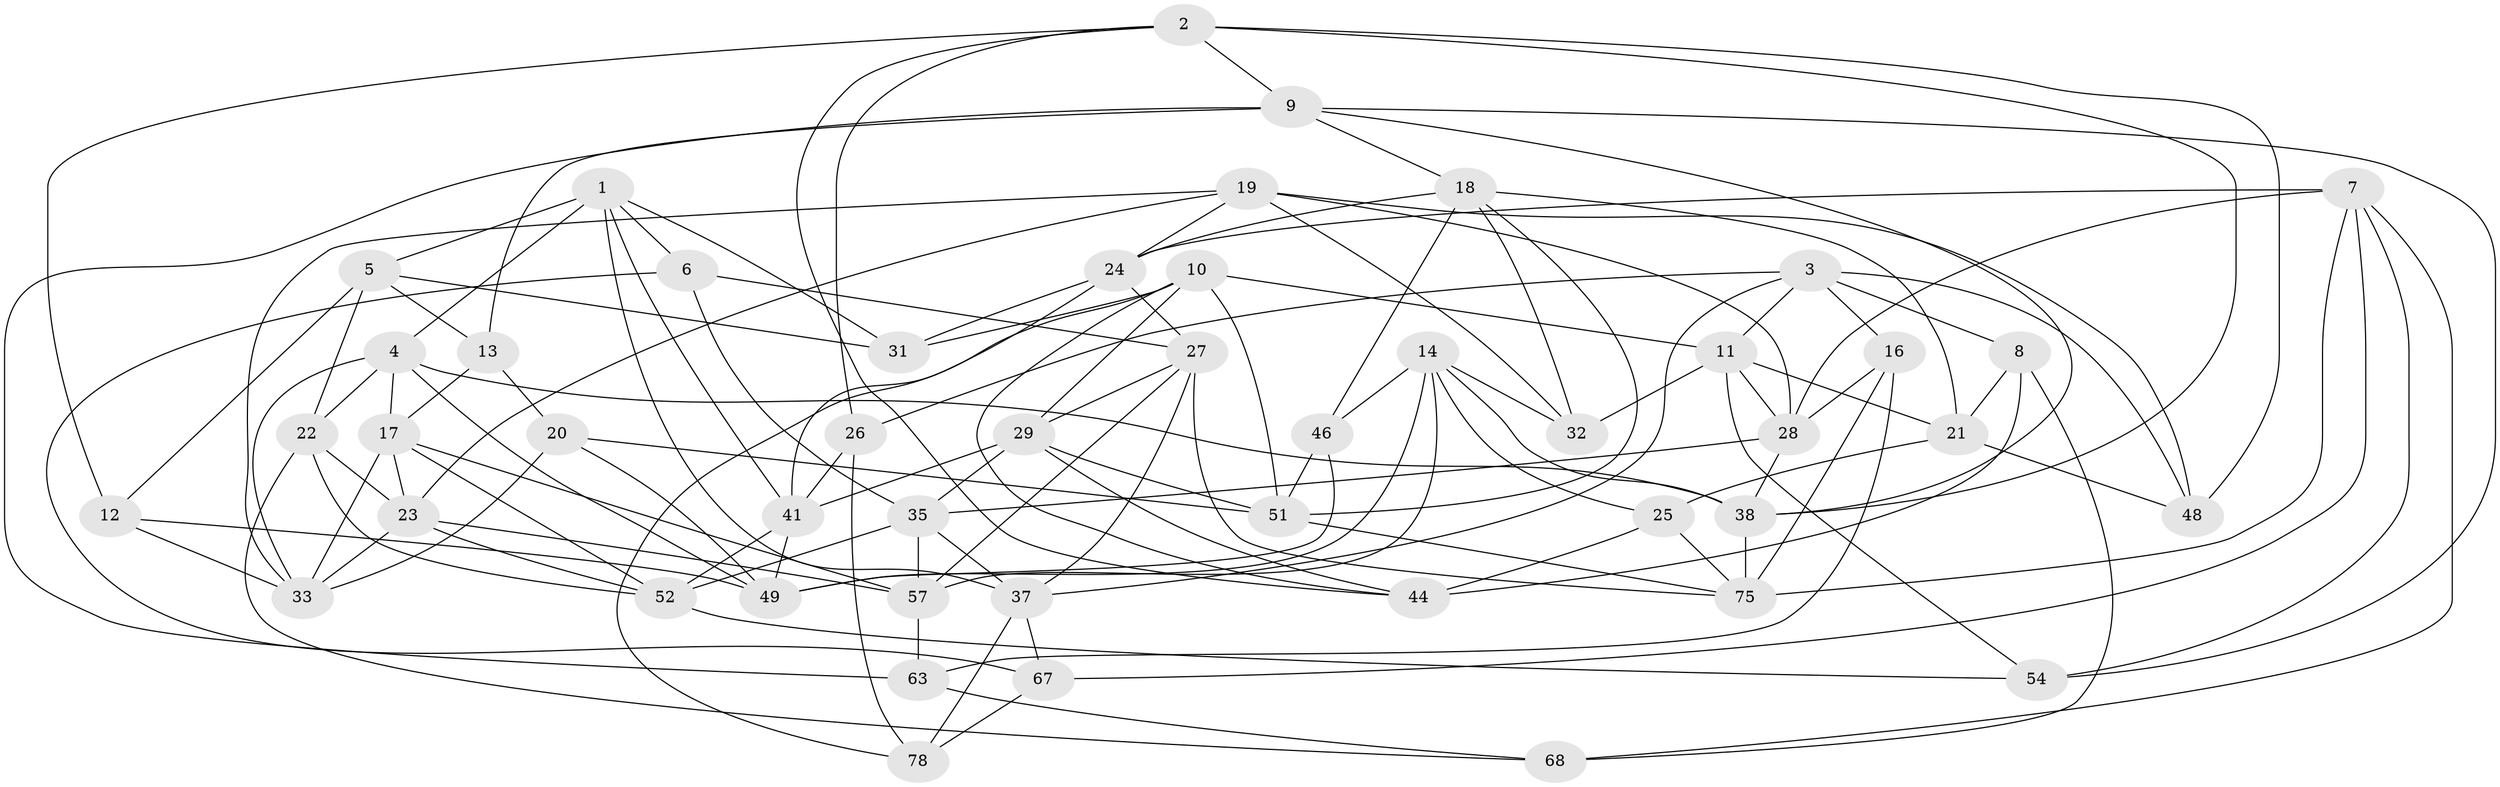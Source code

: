 // Generated by graph-tools (version 1.1) at 2025/52/02/27/25 19:52:31]
// undirected, 48 vertices, 125 edges
graph export_dot {
graph [start="1"]
  node [color=gray90,style=filled];
  1 [super="+70"];
  2 [super="+65"];
  3 [super="+71"];
  4 [super="+56"];
  5 [super="+15"];
  6;
  7 [super="+39"];
  8 [super="+30"];
  9 [super="+79"];
  10 [super="+59"];
  11 [super="+47"];
  12;
  13;
  14 [super="+34"];
  16;
  17 [super="+36"];
  18 [super="+42"];
  19 [super="+62"];
  20;
  21 [super="+72"];
  22 [super="+43"];
  23 [super="+61"];
  24 [super="+69"];
  25;
  26;
  27 [super="+73"];
  28 [super="+53"];
  29 [super="+58"];
  31;
  32;
  33 [super="+40"];
  35 [super="+77"];
  37 [super="+45"];
  38 [super="+66"];
  41 [super="+50"];
  44 [super="+76"];
  46;
  48;
  49 [super="+60"];
  51 [super="+64"];
  52 [super="+55"];
  54;
  57 [super="+74"];
  63;
  67;
  68;
  75 [super="+80"];
  78;
  1 -- 5;
  1 -- 6;
  1 -- 41;
  1 -- 4;
  1 -- 37;
  1 -- 31;
  2 -- 38;
  2 -- 48;
  2 -- 44;
  2 -- 9;
  2 -- 26;
  2 -- 12;
  3 -- 16;
  3 -- 48;
  3 -- 26;
  3 -- 8;
  3 -- 37;
  3 -- 11;
  4 -- 22;
  4 -- 38;
  4 -- 33;
  4 -- 17;
  4 -- 49;
  5 -- 12;
  5 -- 13;
  5 -- 22 [weight=2];
  5 -- 31;
  6 -- 67;
  6 -- 35;
  6 -- 27;
  7 -- 54;
  7 -- 68;
  7 -- 24;
  7 -- 67;
  7 -- 28;
  7 -- 75;
  8 -- 44 [weight=2];
  8 -- 68;
  8 -- 21 [weight=2];
  9 -- 13;
  9 -- 54;
  9 -- 38;
  9 -- 63;
  9 -- 18;
  10 -- 11;
  10 -- 31;
  10 -- 51;
  10 -- 29;
  10 -- 78;
  10 -- 44;
  11 -- 28;
  11 -- 54;
  11 -- 32;
  11 -- 21;
  12 -- 33;
  12 -- 49;
  13 -- 20;
  13 -- 17;
  14 -- 38;
  14 -- 32;
  14 -- 46;
  14 -- 25;
  14 -- 57;
  14 -- 49;
  16 -- 63;
  16 -- 28;
  16 -- 75;
  17 -- 52;
  17 -- 23;
  17 -- 57;
  17 -- 33;
  18 -- 32;
  18 -- 46;
  18 -- 51;
  18 -- 24;
  18 -- 21;
  19 -- 24;
  19 -- 28;
  19 -- 33;
  19 -- 32;
  19 -- 48;
  19 -- 23;
  20 -- 49;
  20 -- 33;
  20 -- 51;
  21 -- 48;
  21 -- 25;
  22 -- 52;
  22 -- 68;
  22 -- 23;
  23 -- 33;
  23 -- 52;
  23 -- 57;
  24 -- 41;
  24 -- 31;
  24 -- 27;
  25 -- 44;
  25 -- 75;
  26 -- 78;
  26 -- 41;
  27 -- 37;
  27 -- 57;
  27 -- 29;
  27 -- 75;
  28 -- 38;
  28 -- 35;
  29 -- 41;
  29 -- 35;
  29 -- 51;
  29 -- 44;
  35 -- 52;
  35 -- 37;
  35 -- 57;
  37 -- 67;
  37 -- 78;
  38 -- 75;
  41 -- 52;
  41 -- 49;
  46 -- 49;
  46 -- 51;
  51 -- 75;
  52 -- 54;
  57 -- 63;
  63 -- 68;
  67 -- 78;
}
